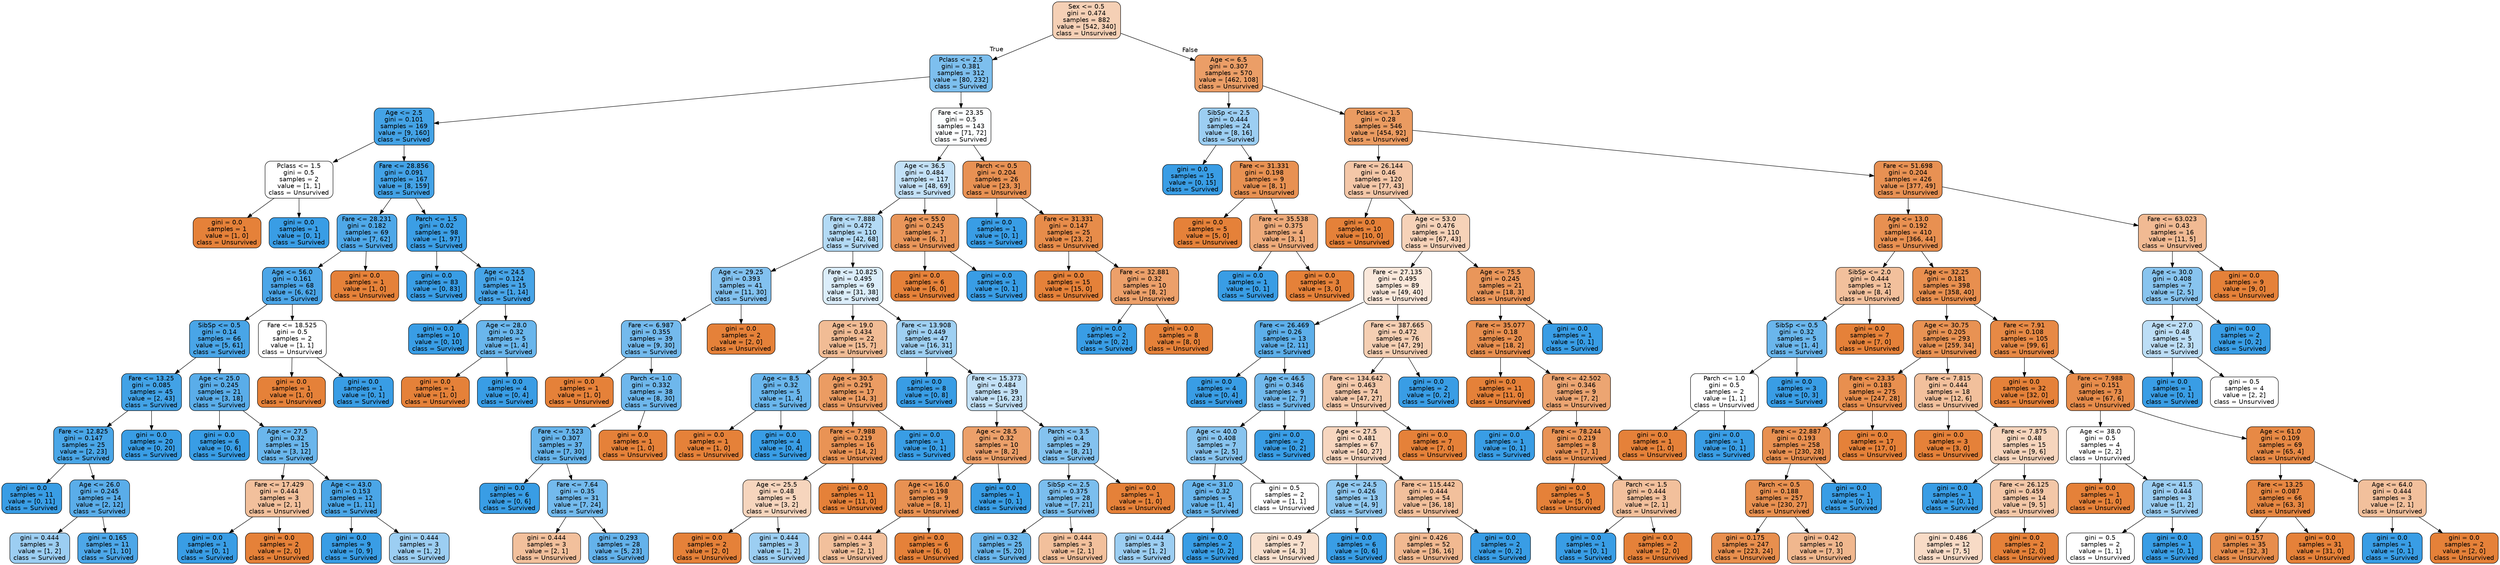 digraph Tree {
node [shape=box, style="filled, rounded", color="black", fontname="helvetica"] ;
edge [fontname="helvetica"] ;
0 [label="Sex <= 0.5\ngini = 0.474\nsamples = 882\nvalue = [542, 340]\nclass = Unsurvived", fillcolor="#f5d0b5"] ;
1 [label="Pclass <= 2.5\ngini = 0.381\nsamples = 312\nvalue = [80, 232]\nclass = Survived", fillcolor="#7dbfee"] ;
0 -> 1 [labeldistance=2.5, labelangle=45, headlabel="True"] ;
2 [label="Age <= 2.5\ngini = 0.101\nsamples = 169\nvalue = [9, 160]\nclass = Survived", fillcolor="#44a3e6"] ;
1 -> 2 ;
3 [label="Pclass <= 1.5\ngini = 0.5\nsamples = 2\nvalue = [1, 1]\nclass = Unsurvived", fillcolor="#ffffff"] ;
2 -> 3 ;
4 [label="gini = 0.0\nsamples = 1\nvalue = [1, 0]\nclass = Unsurvived", fillcolor="#e58139"] ;
3 -> 4 ;
5 [label="gini = 0.0\nsamples = 1\nvalue = [0, 1]\nclass = Survived", fillcolor="#399de5"] ;
3 -> 5 ;
6 [label="Fare <= 28.856\ngini = 0.091\nsamples = 167\nvalue = [8, 159]\nclass = Survived", fillcolor="#43a2e6"] ;
2 -> 6 ;
7 [label="Fare <= 28.231\ngini = 0.182\nsamples = 69\nvalue = [7, 62]\nclass = Survived", fillcolor="#4fa8e8"] ;
6 -> 7 ;
8 [label="Age <= 56.0\ngini = 0.161\nsamples = 68\nvalue = [6, 62]\nclass = Survived", fillcolor="#4ca6e8"] ;
7 -> 8 ;
9 [label="SibSp <= 0.5\ngini = 0.14\nsamples = 66\nvalue = [5, 61]\nclass = Survived", fillcolor="#49a5e7"] ;
8 -> 9 ;
10 [label="Fare <= 13.25\ngini = 0.085\nsamples = 45\nvalue = [2, 43]\nclass = Survived", fillcolor="#42a2e6"] ;
9 -> 10 ;
11 [label="Fare <= 12.825\ngini = 0.147\nsamples = 25\nvalue = [2, 23]\nclass = Survived", fillcolor="#4aa6e7"] ;
10 -> 11 ;
12 [label="gini = 0.0\nsamples = 11\nvalue = [0, 11]\nclass = Survived", fillcolor="#399de5"] ;
11 -> 12 ;
13 [label="Age <= 26.0\ngini = 0.245\nsamples = 14\nvalue = [2, 12]\nclass = Survived", fillcolor="#5aade9"] ;
11 -> 13 ;
14 [label="gini = 0.444\nsamples = 3\nvalue = [1, 2]\nclass = Survived", fillcolor="#9ccef2"] ;
13 -> 14 ;
15 [label="gini = 0.165\nsamples = 11\nvalue = [1, 10]\nclass = Survived", fillcolor="#4da7e8"] ;
13 -> 15 ;
16 [label="gini = 0.0\nsamples = 20\nvalue = [0, 20]\nclass = Survived", fillcolor="#399de5"] ;
10 -> 16 ;
17 [label="Age <= 25.0\ngini = 0.245\nsamples = 21\nvalue = [3, 18]\nclass = Survived", fillcolor="#5aade9"] ;
9 -> 17 ;
18 [label="gini = 0.0\nsamples = 6\nvalue = [0, 6]\nclass = Survived", fillcolor="#399de5"] ;
17 -> 18 ;
19 [label="Age <= 27.5\ngini = 0.32\nsamples = 15\nvalue = [3, 12]\nclass = Survived", fillcolor="#6ab6ec"] ;
17 -> 19 ;
20 [label="Fare <= 17.429\ngini = 0.444\nsamples = 3\nvalue = [2, 1]\nclass = Unsurvived", fillcolor="#f2c09c"] ;
19 -> 20 ;
21 [label="gini = 0.0\nsamples = 1\nvalue = [0, 1]\nclass = Survived", fillcolor="#399de5"] ;
20 -> 21 ;
22 [label="gini = 0.0\nsamples = 2\nvalue = [2, 0]\nclass = Unsurvived", fillcolor="#e58139"] ;
20 -> 22 ;
23 [label="Age <= 43.0\ngini = 0.153\nsamples = 12\nvalue = [1, 11]\nclass = Survived", fillcolor="#4ba6e7"] ;
19 -> 23 ;
24 [label="gini = 0.0\nsamples = 9\nvalue = [0, 9]\nclass = Survived", fillcolor="#399de5"] ;
23 -> 24 ;
25 [label="gini = 0.444\nsamples = 3\nvalue = [1, 2]\nclass = Survived", fillcolor="#9ccef2"] ;
23 -> 25 ;
26 [label="Fare <= 18.525\ngini = 0.5\nsamples = 2\nvalue = [1, 1]\nclass = Unsurvived", fillcolor="#ffffff"] ;
8 -> 26 ;
27 [label="gini = 0.0\nsamples = 1\nvalue = [1, 0]\nclass = Unsurvived", fillcolor="#e58139"] ;
26 -> 27 ;
28 [label="gini = 0.0\nsamples = 1\nvalue = [0, 1]\nclass = Survived", fillcolor="#399de5"] ;
26 -> 28 ;
29 [label="gini = 0.0\nsamples = 1\nvalue = [1, 0]\nclass = Unsurvived", fillcolor="#e58139"] ;
7 -> 29 ;
30 [label="Parch <= 1.5\ngini = 0.02\nsamples = 98\nvalue = [1, 97]\nclass = Survived", fillcolor="#3b9ee5"] ;
6 -> 30 ;
31 [label="gini = 0.0\nsamples = 83\nvalue = [0, 83]\nclass = Survived", fillcolor="#399de5"] ;
30 -> 31 ;
32 [label="Age <= 24.5\ngini = 0.124\nsamples = 15\nvalue = [1, 14]\nclass = Survived", fillcolor="#47a4e7"] ;
30 -> 32 ;
33 [label="gini = 0.0\nsamples = 10\nvalue = [0, 10]\nclass = Survived", fillcolor="#399de5"] ;
32 -> 33 ;
34 [label="Age <= 28.0\ngini = 0.32\nsamples = 5\nvalue = [1, 4]\nclass = Survived", fillcolor="#6ab6ec"] ;
32 -> 34 ;
35 [label="gini = 0.0\nsamples = 1\nvalue = [1, 0]\nclass = Unsurvived", fillcolor="#e58139"] ;
34 -> 35 ;
36 [label="gini = 0.0\nsamples = 4\nvalue = [0, 4]\nclass = Survived", fillcolor="#399de5"] ;
34 -> 36 ;
37 [label="Fare <= 23.35\ngini = 0.5\nsamples = 143\nvalue = [71, 72]\nclass = Survived", fillcolor="#fcfeff"] ;
1 -> 37 ;
38 [label="Age <= 36.5\ngini = 0.484\nsamples = 117\nvalue = [48, 69]\nclass = Survived", fillcolor="#c3e1f7"] ;
37 -> 38 ;
39 [label="Fare <= 7.888\ngini = 0.472\nsamples = 110\nvalue = [42, 68]\nclass = Survived", fillcolor="#b3daf5"] ;
38 -> 39 ;
40 [label="Age <= 29.25\ngini = 0.393\nsamples = 41\nvalue = [11, 30]\nclass = Survived", fillcolor="#82c1ef"] ;
39 -> 40 ;
41 [label="Fare <= 6.987\ngini = 0.355\nsamples = 39\nvalue = [9, 30]\nclass = Survived", fillcolor="#74baed"] ;
40 -> 41 ;
42 [label="gini = 0.0\nsamples = 1\nvalue = [1, 0]\nclass = Unsurvived", fillcolor="#e58139"] ;
41 -> 42 ;
43 [label="Parch <= 1.0\ngini = 0.332\nsamples = 38\nvalue = [8, 30]\nclass = Survived", fillcolor="#6eb7ec"] ;
41 -> 43 ;
44 [label="Fare <= 7.523\ngini = 0.307\nsamples = 37\nvalue = [7, 30]\nclass = Survived", fillcolor="#67b4eb"] ;
43 -> 44 ;
45 [label="gini = 0.0\nsamples = 6\nvalue = [0, 6]\nclass = Survived", fillcolor="#399de5"] ;
44 -> 45 ;
46 [label="Fare <= 7.64\ngini = 0.35\nsamples = 31\nvalue = [7, 24]\nclass = Survived", fillcolor="#73baed"] ;
44 -> 46 ;
47 [label="gini = 0.444\nsamples = 3\nvalue = [2, 1]\nclass = Unsurvived", fillcolor="#f2c09c"] ;
46 -> 47 ;
48 [label="gini = 0.293\nsamples = 28\nvalue = [5, 23]\nclass = Survived", fillcolor="#64b2eb"] ;
46 -> 48 ;
49 [label="gini = 0.0\nsamples = 1\nvalue = [1, 0]\nclass = Unsurvived", fillcolor="#e58139"] ;
43 -> 49 ;
50 [label="gini = 0.0\nsamples = 2\nvalue = [2, 0]\nclass = Unsurvived", fillcolor="#e58139"] ;
40 -> 50 ;
51 [label="Fare <= 10.825\ngini = 0.495\nsamples = 69\nvalue = [31, 38]\nclass = Survived", fillcolor="#dbedfa"] ;
39 -> 51 ;
52 [label="Age <= 19.0\ngini = 0.434\nsamples = 22\nvalue = [15, 7]\nclass = Unsurvived", fillcolor="#f1bc95"] ;
51 -> 52 ;
53 [label="Age <= 8.5\ngini = 0.32\nsamples = 5\nvalue = [1, 4]\nclass = Survived", fillcolor="#6ab6ec"] ;
52 -> 53 ;
54 [label="gini = 0.0\nsamples = 1\nvalue = [1, 0]\nclass = Unsurvived", fillcolor="#e58139"] ;
53 -> 54 ;
55 [label="gini = 0.0\nsamples = 4\nvalue = [0, 4]\nclass = Survived", fillcolor="#399de5"] ;
53 -> 55 ;
56 [label="Age <= 30.5\ngini = 0.291\nsamples = 17\nvalue = [14, 3]\nclass = Unsurvived", fillcolor="#eb9c63"] ;
52 -> 56 ;
57 [label="Fare <= 7.988\ngini = 0.219\nsamples = 16\nvalue = [14, 2]\nclass = Unsurvived", fillcolor="#e99355"] ;
56 -> 57 ;
58 [label="Age <= 25.5\ngini = 0.48\nsamples = 5\nvalue = [3, 2]\nclass = Unsurvived", fillcolor="#f6d5bd"] ;
57 -> 58 ;
59 [label="gini = 0.0\nsamples = 2\nvalue = [2, 0]\nclass = Unsurvived", fillcolor="#e58139"] ;
58 -> 59 ;
60 [label="gini = 0.444\nsamples = 3\nvalue = [1, 2]\nclass = Survived", fillcolor="#9ccef2"] ;
58 -> 60 ;
61 [label="gini = 0.0\nsamples = 11\nvalue = [11, 0]\nclass = Unsurvived", fillcolor="#e58139"] ;
57 -> 61 ;
62 [label="gini = 0.0\nsamples = 1\nvalue = [0, 1]\nclass = Survived", fillcolor="#399de5"] ;
56 -> 62 ;
63 [label="Fare <= 13.908\ngini = 0.449\nsamples = 47\nvalue = [16, 31]\nclass = Survived", fillcolor="#9fd0f2"] ;
51 -> 63 ;
64 [label="gini = 0.0\nsamples = 8\nvalue = [0, 8]\nclass = Survived", fillcolor="#399de5"] ;
63 -> 64 ;
65 [label="Fare <= 15.373\ngini = 0.484\nsamples = 39\nvalue = [16, 23]\nclass = Survived", fillcolor="#c3e1f7"] ;
63 -> 65 ;
66 [label="Age <= 28.5\ngini = 0.32\nsamples = 10\nvalue = [8, 2]\nclass = Unsurvived", fillcolor="#eca06a"] ;
65 -> 66 ;
67 [label="Age <= 16.0\ngini = 0.198\nsamples = 9\nvalue = [8, 1]\nclass = Unsurvived", fillcolor="#e89152"] ;
66 -> 67 ;
68 [label="gini = 0.444\nsamples = 3\nvalue = [2, 1]\nclass = Unsurvived", fillcolor="#f2c09c"] ;
67 -> 68 ;
69 [label="gini = 0.0\nsamples = 6\nvalue = [6, 0]\nclass = Unsurvived", fillcolor="#e58139"] ;
67 -> 69 ;
70 [label="gini = 0.0\nsamples = 1\nvalue = [0, 1]\nclass = Survived", fillcolor="#399de5"] ;
66 -> 70 ;
71 [label="Parch <= 3.5\ngini = 0.4\nsamples = 29\nvalue = [8, 21]\nclass = Survived", fillcolor="#84c2ef"] ;
65 -> 71 ;
72 [label="SibSp <= 2.5\ngini = 0.375\nsamples = 28\nvalue = [7, 21]\nclass = Survived", fillcolor="#7bbeee"] ;
71 -> 72 ;
73 [label="gini = 0.32\nsamples = 25\nvalue = [5, 20]\nclass = Survived", fillcolor="#6ab6ec"] ;
72 -> 73 ;
74 [label="gini = 0.444\nsamples = 3\nvalue = [2, 1]\nclass = Unsurvived", fillcolor="#f2c09c"] ;
72 -> 74 ;
75 [label="gini = 0.0\nsamples = 1\nvalue = [1, 0]\nclass = Unsurvived", fillcolor="#e58139"] ;
71 -> 75 ;
76 [label="Age <= 55.0\ngini = 0.245\nsamples = 7\nvalue = [6, 1]\nclass = Unsurvived", fillcolor="#e9965a"] ;
38 -> 76 ;
77 [label="gini = 0.0\nsamples = 6\nvalue = [6, 0]\nclass = Unsurvived", fillcolor="#e58139"] ;
76 -> 77 ;
78 [label="gini = 0.0\nsamples = 1\nvalue = [0, 1]\nclass = Survived", fillcolor="#399de5"] ;
76 -> 78 ;
79 [label="Parch <= 0.5\ngini = 0.204\nsamples = 26\nvalue = [23, 3]\nclass = Unsurvived", fillcolor="#e89153"] ;
37 -> 79 ;
80 [label="gini = 0.0\nsamples = 1\nvalue = [0, 1]\nclass = Survived", fillcolor="#399de5"] ;
79 -> 80 ;
81 [label="Fare <= 31.331\ngini = 0.147\nsamples = 25\nvalue = [23, 2]\nclass = Unsurvived", fillcolor="#e78c4a"] ;
79 -> 81 ;
82 [label="gini = 0.0\nsamples = 15\nvalue = [15, 0]\nclass = Unsurvived", fillcolor="#e58139"] ;
81 -> 82 ;
83 [label="Fare <= 32.881\ngini = 0.32\nsamples = 10\nvalue = [8, 2]\nclass = Unsurvived", fillcolor="#eca06a"] ;
81 -> 83 ;
84 [label="gini = 0.0\nsamples = 2\nvalue = [0, 2]\nclass = Survived", fillcolor="#399de5"] ;
83 -> 84 ;
85 [label="gini = 0.0\nsamples = 8\nvalue = [8, 0]\nclass = Unsurvived", fillcolor="#e58139"] ;
83 -> 85 ;
86 [label="Age <= 6.5\ngini = 0.307\nsamples = 570\nvalue = [462, 108]\nclass = Unsurvived", fillcolor="#eb9e67"] ;
0 -> 86 [labeldistance=2.5, labelangle=-45, headlabel="False"] ;
87 [label="SibSp <= 2.5\ngini = 0.444\nsamples = 24\nvalue = [8, 16]\nclass = Survived", fillcolor="#9ccef2"] ;
86 -> 87 ;
88 [label="gini = 0.0\nsamples = 15\nvalue = [0, 15]\nclass = Survived", fillcolor="#399de5"] ;
87 -> 88 ;
89 [label="Fare <= 31.331\ngini = 0.198\nsamples = 9\nvalue = [8, 1]\nclass = Unsurvived", fillcolor="#e89152"] ;
87 -> 89 ;
90 [label="gini = 0.0\nsamples = 5\nvalue = [5, 0]\nclass = Unsurvived", fillcolor="#e58139"] ;
89 -> 90 ;
91 [label="Fare <= 35.538\ngini = 0.375\nsamples = 4\nvalue = [3, 1]\nclass = Unsurvived", fillcolor="#eeab7b"] ;
89 -> 91 ;
92 [label="gini = 0.0\nsamples = 1\nvalue = [0, 1]\nclass = Survived", fillcolor="#399de5"] ;
91 -> 92 ;
93 [label="gini = 0.0\nsamples = 3\nvalue = [3, 0]\nclass = Unsurvived", fillcolor="#e58139"] ;
91 -> 93 ;
94 [label="Pclass <= 1.5\ngini = 0.28\nsamples = 546\nvalue = [454, 92]\nclass = Unsurvived", fillcolor="#ea9b61"] ;
86 -> 94 ;
95 [label="Fare <= 26.144\ngini = 0.46\nsamples = 120\nvalue = [77, 43]\nclass = Unsurvived", fillcolor="#f4c7a8"] ;
94 -> 95 ;
96 [label="gini = 0.0\nsamples = 10\nvalue = [10, 0]\nclass = Unsurvived", fillcolor="#e58139"] ;
95 -> 96 ;
97 [label="Age <= 53.0\ngini = 0.476\nsamples = 110\nvalue = [67, 43]\nclass = Unsurvived", fillcolor="#f6d2b8"] ;
95 -> 97 ;
98 [label="Fare <= 27.135\ngini = 0.495\nsamples = 89\nvalue = [49, 40]\nclass = Unsurvived", fillcolor="#fae8db"] ;
97 -> 98 ;
99 [label="Fare <= 26.469\ngini = 0.26\nsamples = 13\nvalue = [2, 11]\nclass = Survived", fillcolor="#5dafea"] ;
98 -> 99 ;
100 [label="gini = 0.0\nsamples = 4\nvalue = [0, 4]\nclass = Survived", fillcolor="#399de5"] ;
99 -> 100 ;
101 [label="Age <= 46.5\ngini = 0.346\nsamples = 9\nvalue = [2, 7]\nclass = Survived", fillcolor="#72b9ec"] ;
99 -> 101 ;
102 [label="Age <= 40.0\ngini = 0.408\nsamples = 7\nvalue = [2, 5]\nclass = Survived", fillcolor="#88c4ef"] ;
101 -> 102 ;
103 [label="Age <= 31.0\ngini = 0.32\nsamples = 5\nvalue = [1, 4]\nclass = Survived", fillcolor="#6ab6ec"] ;
102 -> 103 ;
104 [label="gini = 0.444\nsamples = 3\nvalue = [1, 2]\nclass = Survived", fillcolor="#9ccef2"] ;
103 -> 104 ;
105 [label="gini = 0.0\nsamples = 2\nvalue = [0, 2]\nclass = Survived", fillcolor="#399de5"] ;
103 -> 105 ;
106 [label="gini = 0.5\nsamples = 2\nvalue = [1, 1]\nclass = Unsurvived", fillcolor="#ffffff"] ;
102 -> 106 ;
107 [label="gini = 0.0\nsamples = 2\nvalue = [0, 2]\nclass = Survived", fillcolor="#399de5"] ;
101 -> 107 ;
108 [label="Fare <= 387.665\ngini = 0.472\nsamples = 76\nvalue = [47, 29]\nclass = Unsurvived", fillcolor="#f5cfb3"] ;
98 -> 108 ;
109 [label="Fare <= 134.642\ngini = 0.463\nsamples = 74\nvalue = [47, 27]\nclass = Unsurvived", fillcolor="#f4c9ab"] ;
108 -> 109 ;
110 [label="Age <= 27.5\ngini = 0.481\nsamples = 67\nvalue = [40, 27]\nclass = Unsurvived", fillcolor="#f7d6bf"] ;
109 -> 110 ;
111 [label="Age <= 24.5\ngini = 0.426\nsamples = 13\nvalue = [4, 9]\nclass = Survived", fillcolor="#91c9f1"] ;
110 -> 111 ;
112 [label="gini = 0.49\nsamples = 7\nvalue = [4, 3]\nclass = Unsurvived", fillcolor="#f8e0ce"] ;
111 -> 112 ;
113 [label="gini = 0.0\nsamples = 6\nvalue = [0, 6]\nclass = Survived", fillcolor="#399de5"] ;
111 -> 113 ;
114 [label="Fare <= 115.442\ngini = 0.444\nsamples = 54\nvalue = [36, 18]\nclass = Unsurvived", fillcolor="#f2c09c"] ;
110 -> 114 ;
115 [label="gini = 0.426\nsamples = 52\nvalue = [36, 16]\nclass = Unsurvived", fillcolor="#f1b991"] ;
114 -> 115 ;
116 [label="gini = 0.0\nsamples = 2\nvalue = [0, 2]\nclass = Survived", fillcolor="#399de5"] ;
114 -> 116 ;
117 [label="gini = 0.0\nsamples = 7\nvalue = [7, 0]\nclass = Unsurvived", fillcolor="#e58139"] ;
109 -> 117 ;
118 [label="gini = 0.0\nsamples = 2\nvalue = [0, 2]\nclass = Survived", fillcolor="#399de5"] ;
108 -> 118 ;
119 [label="Age <= 75.5\ngini = 0.245\nsamples = 21\nvalue = [18, 3]\nclass = Unsurvived", fillcolor="#e9965a"] ;
97 -> 119 ;
120 [label="Fare <= 35.077\ngini = 0.18\nsamples = 20\nvalue = [18, 2]\nclass = Unsurvived", fillcolor="#e88f4f"] ;
119 -> 120 ;
121 [label="gini = 0.0\nsamples = 11\nvalue = [11, 0]\nclass = Unsurvived", fillcolor="#e58139"] ;
120 -> 121 ;
122 [label="Fare <= 42.502\ngini = 0.346\nsamples = 9\nvalue = [7, 2]\nclass = Unsurvived", fillcolor="#eca572"] ;
120 -> 122 ;
123 [label="gini = 0.0\nsamples = 1\nvalue = [0, 1]\nclass = Survived", fillcolor="#399de5"] ;
122 -> 123 ;
124 [label="Fare <= 78.244\ngini = 0.219\nsamples = 8\nvalue = [7, 1]\nclass = Unsurvived", fillcolor="#e99355"] ;
122 -> 124 ;
125 [label="gini = 0.0\nsamples = 5\nvalue = [5, 0]\nclass = Unsurvived", fillcolor="#e58139"] ;
124 -> 125 ;
126 [label="Parch <= 1.5\ngini = 0.444\nsamples = 3\nvalue = [2, 1]\nclass = Unsurvived", fillcolor="#f2c09c"] ;
124 -> 126 ;
127 [label="gini = 0.0\nsamples = 1\nvalue = [0, 1]\nclass = Survived", fillcolor="#399de5"] ;
126 -> 127 ;
128 [label="gini = 0.0\nsamples = 2\nvalue = [2, 0]\nclass = Unsurvived", fillcolor="#e58139"] ;
126 -> 128 ;
129 [label="gini = 0.0\nsamples = 1\nvalue = [0, 1]\nclass = Survived", fillcolor="#399de5"] ;
119 -> 129 ;
130 [label="Fare <= 51.698\ngini = 0.204\nsamples = 426\nvalue = [377, 49]\nclass = Unsurvived", fillcolor="#e89153"] ;
94 -> 130 ;
131 [label="Age <= 13.0\ngini = 0.192\nsamples = 410\nvalue = [366, 44]\nclass = Unsurvived", fillcolor="#e89051"] ;
130 -> 131 ;
132 [label="SibSp <= 2.0\ngini = 0.444\nsamples = 12\nvalue = [8, 4]\nclass = Unsurvived", fillcolor="#f2c09c"] ;
131 -> 132 ;
133 [label="SibSp <= 0.5\ngini = 0.32\nsamples = 5\nvalue = [1, 4]\nclass = Survived", fillcolor="#6ab6ec"] ;
132 -> 133 ;
134 [label="Parch <= 1.0\ngini = 0.5\nsamples = 2\nvalue = [1, 1]\nclass = Unsurvived", fillcolor="#ffffff"] ;
133 -> 134 ;
135 [label="gini = 0.0\nsamples = 1\nvalue = [1, 0]\nclass = Unsurvived", fillcolor="#e58139"] ;
134 -> 135 ;
136 [label="gini = 0.0\nsamples = 1\nvalue = [0, 1]\nclass = Survived", fillcolor="#399de5"] ;
134 -> 136 ;
137 [label="gini = 0.0\nsamples = 3\nvalue = [0, 3]\nclass = Survived", fillcolor="#399de5"] ;
133 -> 137 ;
138 [label="gini = 0.0\nsamples = 7\nvalue = [7, 0]\nclass = Unsurvived", fillcolor="#e58139"] ;
132 -> 138 ;
139 [label="Age <= 32.25\ngini = 0.181\nsamples = 398\nvalue = [358, 40]\nclass = Unsurvived", fillcolor="#e88f4f"] ;
131 -> 139 ;
140 [label="Age <= 30.75\ngini = 0.205\nsamples = 293\nvalue = [259, 34]\nclass = Unsurvived", fillcolor="#e89253"] ;
139 -> 140 ;
141 [label="Fare <= 23.35\ngini = 0.183\nsamples = 275\nvalue = [247, 28]\nclass = Unsurvived", fillcolor="#e88f4f"] ;
140 -> 141 ;
142 [label="Fare <= 22.887\ngini = 0.193\nsamples = 258\nvalue = [230, 28]\nclass = Unsurvived", fillcolor="#e89051"] ;
141 -> 142 ;
143 [label="Parch <= 0.5\ngini = 0.188\nsamples = 257\nvalue = [230, 27]\nclass = Unsurvived", fillcolor="#e89050"] ;
142 -> 143 ;
144 [label="gini = 0.175\nsamples = 247\nvalue = [223, 24]\nclass = Unsurvived", fillcolor="#e88f4e"] ;
143 -> 144 ;
145 [label="gini = 0.42\nsamples = 10\nvalue = [7, 3]\nclass = Unsurvived", fillcolor="#f0b78e"] ;
143 -> 145 ;
146 [label="gini = 0.0\nsamples = 1\nvalue = [0, 1]\nclass = Survived", fillcolor="#399de5"] ;
142 -> 146 ;
147 [label="gini = 0.0\nsamples = 17\nvalue = [17, 0]\nclass = Unsurvived", fillcolor="#e58139"] ;
141 -> 147 ;
148 [label="Fare <= 7.815\ngini = 0.444\nsamples = 18\nvalue = [12, 6]\nclass = Unsurvived", fillcolor="#f2c09c"] ;
140 -> 148 ;
149 [label="gini = 0.0\nsamples = 3\nvalue = [3, 0]\nclass = Unsurvived", fillcolor="#e58139"] ;
148 -> 149 ;
150 [label="Fare <= 7.875\ngini = 0.48\nsamples = 15\nvalue = [9, 6]\nclass = Unsurvived", fillcolor="#f6d5bd"] ;
148 -> 150 ;
151 [label="gini = 0.0\nsamples = 1\nvalue = [0, 1]\nclass = Survived", fillcolor="#399de5"] ;
150 -> 151 ;
152 [label="Fare <= 26.125\ngini = 0.459\nsamples = 14\nvalue = [9, 5]\nclass = Unsurvived", fillcolor="#f3c7a7"] ;
150 -> 152 ;
153 [label="gini = 0.486\nsamples = 12\nvalue = [7, 5]\nclass = Unsurvived", fillcolor="#f8dbc6"] ;
152 -> 153 ;
154 [label="gini = 0.0\nsamples = 2\nvalue = [2, 0]\nclass = Unsurvived", fillcolor="#e58139"] ;
152 -> 154 ;
155 [label="Fare <= 7.91\ngini = 0.108\nsamples = 105\nvalue = [99, 6]\nclass = Unsurvived", fillcolor="#e78945"] ;
139 -> 155 ;
156 [label="gini = 0.0\nsamples = 32\nvalue = [32, 0]\nclass = Unsurvived", fillcolor="#e58139"] ;
155 -> 156 ;
157 [label="Fare <= 7.988\ngini = 0.151\nsamples = 73\nvalue = [67, 6]\nclass = Unsurvived", fillcolor="#e78c4b"] ;
155 -> 157 ;
158 [label="Age <= 38.0\ngini = 0.5\nsamples = 4\nvalue = [2, 2]\nclass = Unsurvived", fillcolor="#ffffff"] ;
157 -> 158 ;
159 [label="gini = 0.0\nsamples = 1\nvalue = [1, 0]\nclass = Unsurvived", fillcolor="#e58139"] ;
158 -> 159 ;
160 [label="Age <= 41.5\ngini = 0.444\nsamples = 3\nvalue = [1, 2]\nclass = Survived", fillcolor="#9ccef2"] ;
158 -> 160 ;
161 [label="gini = 0.5\nsamples = 2\nvalue = [1, 1]\nclass = Unsurvived", fillcolor="#ffffff"] ;
160 -> 161 ;
162 [label="gini = 0.0\nsamples = 1\nvalue = [0, 1]\nclass = Survived", fillcolor="#399de5"] ;
160 -> 162 ;
163 [label="Age <= 61.0\ngini = 0.109\nsamples = 69\nvalue = [65, 4]\nclass = Unsurvived", fillcolor="#e78945"] ;
157 -> 163 ;
164 [label="Fare <= 13.25\ngini = 0.087\nsamples = 66\nvalue = [63, 3]\nclass = Unsurvived", fillcolor="#e68742"] ;
163 -> 164 ;
165 [label="gini = 0.157\nsamples = 35\nvalue = [32, 3]\nclass = Unsurvived", fillcolor="#e78d4c"] ;
164 -> 165 ;
166 [label="gini = 0.0\nsamples = 31\nvalue = [31, 0]\nclass = Unsurvived", fillcolor="#e58139"] ;
164 -> 166 ;
167 [label="Age <= 64.0\ngini = 0.444\nsamples = 3\nvalue = [2, 1]\nclass = Unsurvived", fillcolor="#f2c09c"] ;
163 -> 167 ;
168 [label="gini = 0.0\nsamples = 1\nvalue = [0, 1]\nclass = Survived", fillcolor="#399de5"] ;
167 -> 168 ;
169 [label="gini = 0.0\nsamples = 2\nvalue = [2, 0]\nclass = Unsurvived", fillcolor="#e58139"] ;
167 -> 169 ;
170 [label="Fare <= 63.023\ngini = 0.43\nsamples = 16\nvalue = [11, 5]\nclass = Unsurvived", fillcolor="#f1ba93"] ;
130 -> 170 ;
171 [label="Age <= 30.0\ngini = 0.408\nsamples = 7\nvalue = [2, 5]\nclass = Survived", fillcolor="#88c4ef"] ;
170 -> 171 ;
172 [label="Age <= 27.0\ngini = 0.48\nsamples = 5\nvalue = [2, 3]\nclass = Survived", fillcolor="#bddef6"] ;
171 -> 172 ;
173 [label="gini = 0.0\nsamples = 1\nvalue = [0, 1]\nclass = Survived", fillcolor="#399de5"] ;
172 -> 173 ;
174 [label="gini = 0.5\nsamples = 4\nvalue = [2, 2]\nclass = Unsurvived", fillcolor="#ffffff"] ;
172 -> 174 ;
175 [label="gini = 0.0\nsamples = 2\nvalue = [0, 2]\nclass = Survived", fillcolor="#399de5"] ;
171 -> 175 ;
176 [label="gini = 0.0\nsamples = 9\nvalue = [9, 0]\nclass = Unsurvived", fillcolor="#e58139"] ;
170 -> 176 ;
}